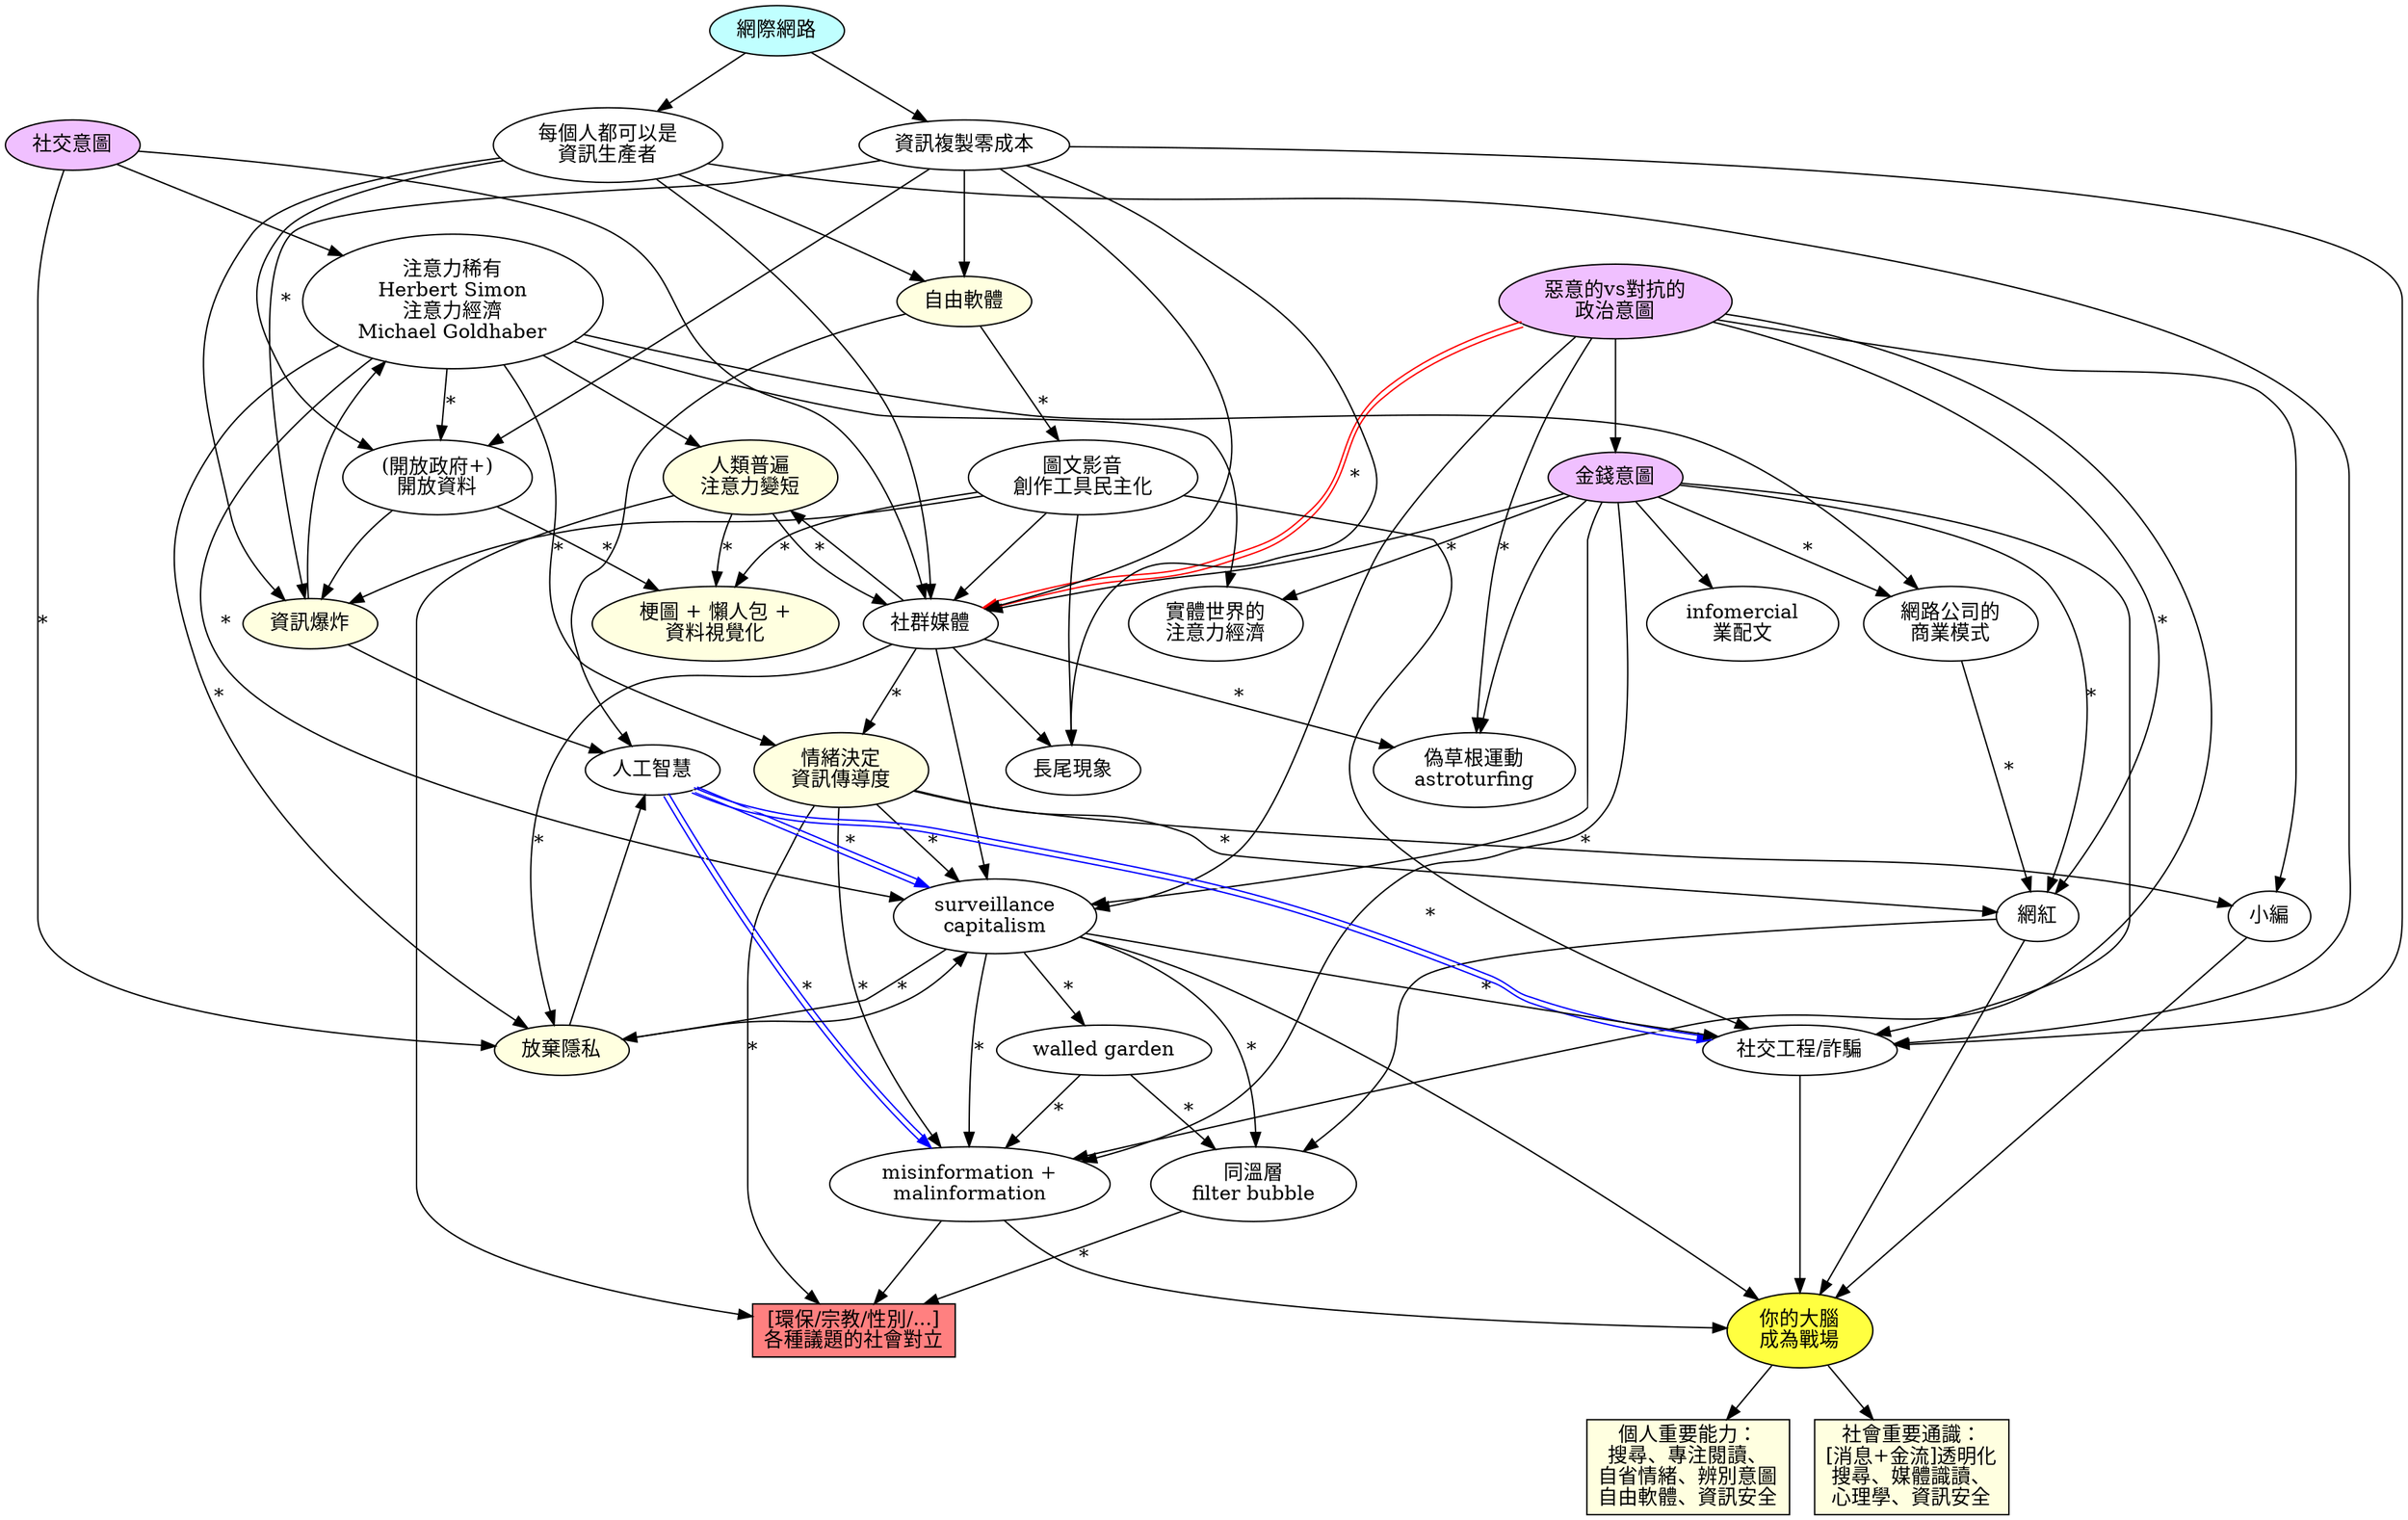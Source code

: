 digraph "頭腦爭霸戰" {

    rankdir = TB;
    overlap = scale;

    social_motivation [ label="社交意圖"; style=filled; fillcolor="#f0c0ff" ];
    monetary_motivation [ label="金錢意圖"; style=filled; fillcolor="#f0c0ff" ];
    political_motivation [ label="惡意的vs對抗的\n政治意圖"; style=filled; fillcolor="#f0c0ff" ];
    internet [ label="網際網路" style=filled; fillcolor="#c0ffff" ];
    copy_cost_0 [ label="資訊複製零成本" ];
    open_data [ label="(開放政府+)\n開放資料" ];
    everone_producer [ label="每個人都可以是\n資訊生產者" ];
    free_software [ label="自由軟體"; style=filled; fillcolor="#ffffe0" ];
    dem_prod_tool [ label="圖文影音\n創作工具民主化" ];
    info_explosion [ label="資訊爆炸"; style=filled; fillcolor="#ffffe0" ];
    attention_scarcity [ label="注意力稀有\nHerbert Simon\n注意力經濟\nMichael Goldhaber" ];
    physical_ae [ label="實體世界的\n注意力經濟" ];
    social_media [ label="社群媒體" ];
    astroturfing [ label="偽草根運動\nastroturfing" ];
    emotion [ label="情緒決定\n資訊傳導度"; style=filled; fillcolor="#ffffe0" ];
    attention_span [ label="人類普遍\n注意力變短"; style=filled; fillcolor="#ffffe0" ];
    visualization [ label="梗圖 + 懶人包 +\n資料視覺化"; style=filled; fillcolor="#ffffe0" ];
    long_tail [ label="長尾現象" ];
    infomercial [ label="infomercial\n業配文" ];
    kol [ label="網紅" ];
    google_bm [ label="網路公司的\n商業模式" ];
    artificial_intelligence [ label="人工智慧" ];
    misinformation [ label="misinformation +\nmalinformation" ];
    giving_up_privacy [ label="放棄隱私"; style=filled; fillcolor="#ffffe0" ];
    filter_bubble [ label="同溫層\nfilter bubble" ];
    surveillance_capitalism [ label="surveillance\ncapitalism" ];
    walled_garden [ label="walled garden" ];
    social_engineering [ label="社交工程/詐騙" ];
    editor [ label="小編" ];
    your_brain [ label="你的大腦\n成為戰場"; style=filled; fillcolor="#ffff40" ];
    conflict [ shape=rectangle; label="[環保/宗教/性別/...]\n各種議題的社會對立"; style=filled; fillcolor="#ff8080"; ];
    important_personal [ shape=rectangle; label="個人重要能力：\n搜尋、專注閱讀、\n自省情緒、辨別意圖\n自由軟體、資訊安全"; style=filled; fillcolor="#ffffe0" ];
    important_societal [ shape=rectangle; label="社會重要通識：\n[消息+金流]透明化\n搜尋、媒體識讀、\n心理學、資訊安全"; style=filled; fillcolor="#ffffe0" ];

    # # # # # # # # # # # # # # # # # # # # 

    internet -> { copy_cost_0 everone_producer } -> free_software;
    free_software -> dem_prod_tool [ label="*"; labeltooltip="inkscape\ngimp\naudacity\n價格競爭" ];
    { everone_producer copy_cost_0 dem_prod_tool } -> { info_explosion social_engineering };
    { social_motivation info_explosion } -> attention_scarcity;
    { social_motivation dem_prod_tool everone_producer copy_cost_0 } -> social_media;
    political_motivation -> social_media [ color="#ff0000:white:#ff0000"; label="*"; labeltooltip="言論管制、\n集權國家" ];
    { dem_prod_tool copy_cost_0 social_media } -> long_tail;
    monetary_motivation -> physical_ae [ label="*"; labeltooltip="四川航空 免費巴士\ndigital license plate ads" ];
    attention_scarcity -> physical_ae;
    attention_scarcity -> giving_up_privacy [ label="*"; labeltooltip="selfie" ];
    attention_scarcity -> emotion [ label="*"; labeltooltip="下標題技巧" ];
    attention_scarcity -> open_data [ label="*"; labeltooltip="創用CC" ];
    attention_scarcity -> attention_span;
    social_media -> attention_span;
    attention_span -> social_media [ label="*"; labeltooltip="blog=>twitter\nyoutube=>抖音" ];
    social_media -> giving_up_privacy [ label="*"; labeltooltip="venmo\nthisisyourdigitallife\n300個讚\n元宇宙頭盔\n网络安全法第二十八条\ntiktok 追蹤鍵盤" ];
    social_media -> emotion [ label="*"; labeltooltip="回想個人經驗" ];
    everone_producer -> open_data [ label="*"; labeltooltip="維基百科\n開放街圖" ];
    copy_cost_0 -> open_data -> info_explosion;
    open_data -> visualization [ label="*"; labeltooltip="Hans Rosling\nOWID" ];
    dem_prod_tool -> visualization [ label="*"; labeltooltip="metabase\ngrafana\nplotly\ngnuplot\nscatplot" ];
    attention_span -> visualization [ label="*"; labeltooltip="infographics" ];
    social_motivation -> giving_up_privacy [ label="*"; labeltooltip="FOMO\nzenly"; ];
    { free_software info_explosion giving_up_privacy } -> artificial_intelligence;
    { monetary_motivation social_media giving_up_privacy } -> surveillance_capitalism;
    attention_scarcity -> surveillance_capitalism [ label="*"; labeltooltip="targeted advertisement"; ];
    kol -> filter_bubble;
    surveillance_capitalism -> filter_bubble [ label="*"; labeltooltip="你也會喜歡\n劍橋分析" ];
    { attention_span misinformation } -> conflict;
    filter_bubble -> conflict [ label="*"; labeltooltip="fan wars" ];
    surveillance_capitalism -> giving_up_privacy [ label="*"; labeltooltip="誘勸改用app\napp內建瀏覽器\n臉書打亂網址" ];
    surveillance_capitalism -> walled_garden [ label="*"; labeltooltip="臉書登入才能讀\nlineline voom？\n抖音？\nbilibili？" ];
    surveillance_capitalism -> social_engineering [ label="*"; labeltooltip="黑市個資" ];
    surveillance_capitalism -> misinformation [ label="*"; labeltooltip="劍橋分析" ];
    walled_garden -> misinformation [ label="*"; labeltooltip="臉書禁備份\nline 群組\nline 內建瀏覽器不能搜尋\nline voom？" ];
    walled_garden -> filter_bubble [ label="*"; labeltooltip="line 群組\nline 內建瀏覽器不能搜尋" ];
    political_motivation -> monetary_motivation;
    monetary_motivation -> { social_media social_engineering infomercial astroturfing };
    attention_scarcity -> google_bm;
    monetary_motivation ->  google_bm [ label="*"; labeltooltip="google\nyoutube\n臉書" ];
    google_bm -> kol [ label="*"; labeltooltip="抖內\n工商服務\n拍賣直播" ];
    social_media -> astroturfing [ label="*"; labeltooltip="we sell likes\n監獄網評員\ntwitter INFO OPs archive" ];
    political_motivation -> astroturfing [ label="*"; labeltooltip="蜂蜜檸檬韓粉美國\n" ];
    monetary_motivation -> misinformation [ label="*"; labeltooltip="馬其頓 假新聞\n真相製造機" ];
    political_motivation -> { editor misinformation surveillance_capitalism };
    political_motivation -> kol [ label="*"; labeltooltip="解放軍南部戰區 對台自媒體及輿論分隊\n大翻譯運動" ];
    monetary_motivation -> kol [ label="*"; labeltooltip="most super chatted on youtube" ];
    emotion -> editor;
    emotion -> surveillance_capitalism [ label="*"; labeltooltip="一個怒值五個讚" ];
    emotion -> kol [ label="*"; labeltooltip="蔡阿嘎、鼻妹、視網膜\n波特王、斯坦\n朱學恒、館長\nYuri Bezmenov" ];
    emotion -> conflict [ label="*"; labeltooltip="社會運動\nYuri Bezmenov" ];
    emotion -> misinformation [ label="*"; labeltooltip="盜版/山寨/仿冒\n\npredatory journal?\n很多孩子走了\n近二週致死率全球第三高\n只改一個字的「引導腦補」認知戰\n側翼" ];
    artificial_intelligence -> surveillance_capitalism [color="#0000ff:white:#0000ff"; label="*"; labeltooltip="劍橋分析 2.0" ];
    artificial_intelligence -> social_engineering [color="#0000ff:white:#0000ff"; label="*"; labeltooltip="deepfake" ];
    artificial_intelligence -> misinformation [color="#0000ff:white:#0000ff"; label="*"; labeltooltip="deepfake\n劍橋分析 2.0" ];
    { kol editor misinformation surveillance_capitalism social_engineering } -> your_brain -> { important_personal important_societal }
}

